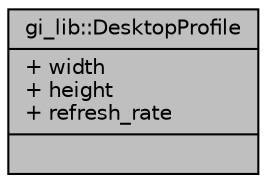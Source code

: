 digraph "gi_lib::DesktopProfile"
{
  edge [fontname="Helvetica",fontsize="10",labelfontname="Helvetica",labelfontsize="10"];
  node [fontname="Helvetica",fontsize="10",shape=record];
  Node1 [label="{gi_lib::DesktopProfile\n|+ width\l+ height\l+ refresh_rate\l|}",height=0.2,width=0.4,color="black", fillcolor="grey75", style="filled", fontcolor="black"];
}

